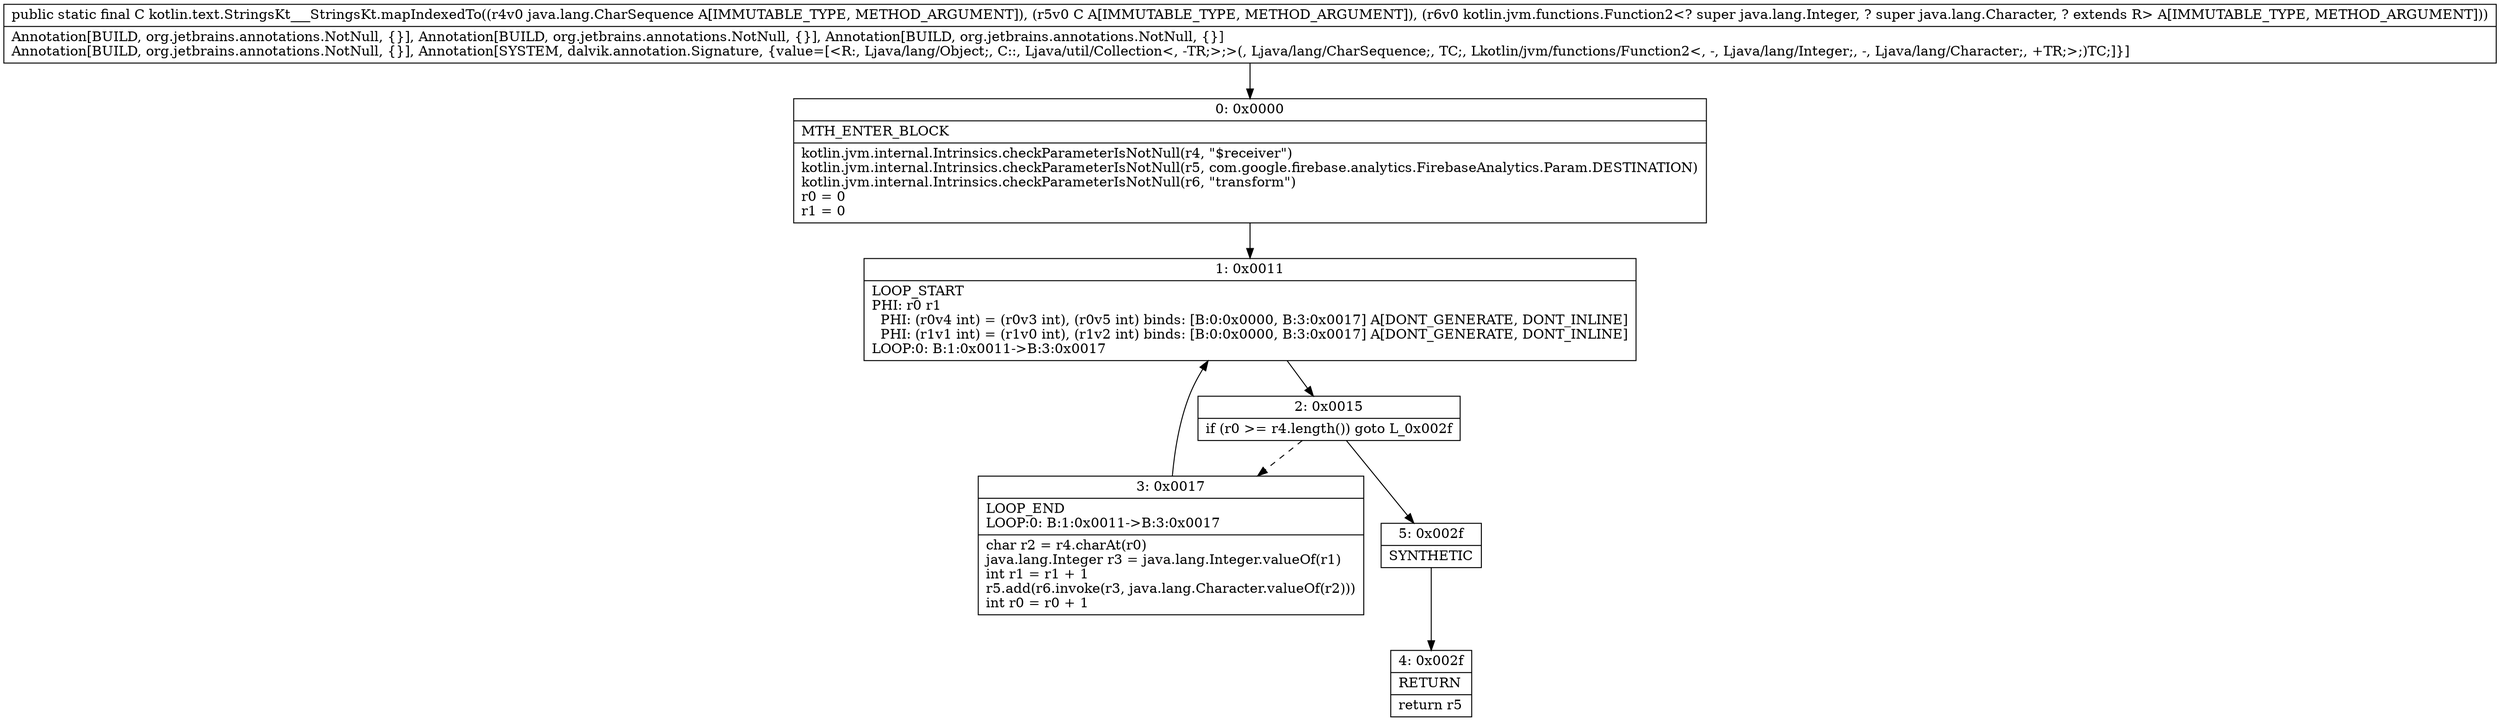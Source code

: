 digraph "CFG forkotlin.text.StringsKt___StringsKt.mapIndexedTo(Ljava\/lang\/CharSequence;Ljava\/util\/Collection;Lkotlin\/jvm\/functions\/Function2;)Ljava\/util\/Collection;" {
Node_0 [shape=record,label="{0\:\ 0x0000|MTH_ENTER_BLOCK\l|kotlin.jvm.internal.Intrinsics.checkParameterIsNotNull(r4, \"$receiver\")\lkotlin.jvm.internal.Intrinsics.checkParameterIsNotNull(r5, com.google.firebase.analytics.FirebaseAnalytics.Param.DESTINATION)\lkotlin.jvm.internal.Intrinsics.checkParameterIsNotNull(r6, \"transform\")\lr0 = 0\lr1 = 0\l}"];
Node_1 [shape=record,label="{1\:\ 0x0011|LOOP_START\lPHI: r0 r1 \l  PHI: (r0v4 int) = (r0v3 int), (r0v5 int) binds: [B:0:0x0000, B:3:0x0017] A[DONT_GENERATE, DONT_INLINE]\l  PHI: (r1v1 int) = (r1v0 int), (r1v2 int) binds: [B:0:0x0000, B:3:0x0017] A[DONT_GENERATE, DONT_INLINE]\lLOOP:0: B:1:0x0011\-\>B:3:0x0017\l}"];
Node_2 [shape=record,label="{2\:\ 0x0015|if (r0 \>= r4.length()) goto L_0x002f\l}"];
Node_3 [shape=record,label="{3\:\ 0x0017|LOOP_END\lLOOP:0: B:1:0x0011\-\>B:3:0x0017\l|char r2 = r4.charAt(r0)\ljava.lang.Integer r3 = java.lang.Integer.valueOf(r1)\lint r1 = r1 + 1\lr5.add(r6.invoke(r3, java.lang.Character.valueOf(r2)))\lint r0 = r0 + 1\l}"];
Node_4 [shape=record,label="{4\:\ 0x002f|RETURN\l|return r5\l}"];
Node_5 [shape=record,label="{5\:\ 0x002f|SYNTHETIC\l}"];
MethodNode[shape=record,label="{public static final C kotlin.text.StringsKt___StringsKt.mapIndexedTo((r4v0 java.lang.CharSequence A[IMMUTABLE_TYPE, METHOD_ARGUMENT]), (r5v0 C A[IMMUTABLE_TYPE, METHOD_ARGUMENT]), (r6v0 kotlin.jvm.functions.Function2\<? super java.lang.Integer, ? super java.lang.Character, ? extends R\> A[IMMUTABLE_TYPE, METHOD_ARGUMENT]))  | Annotation[BUILD, org.jetbrains.annotations.NotNull, \{\}], Annotation[BUILD, org.jetbrains.annotations.NotNull, \{\}], Annotation[BUILD, org.jetbrains.annotations.NotNull, \{\}]\lAnnotation[BUILD, org.jetbrains.annotations.NotNull, \{\}], Annotation[SYSTEM, dalvik.annotation.Signature, \{value=[\<R:, Ljava\/lang\/Object;, C::, Ljava\/util\/Collection\<, \-TR;\>;\>(, Ljava\/lang\/CharSequence;, TC;, Lkotlin\/jvm\/functions\/Function2\<, \-, Ljava\/lang\/Integer;, \-, Ljava\/lang\/Character;, +TR;\>;)TC;]\}]\l}"];
MethodNode -> Node_0;
Node_0 -> Node_1;
Node_1 -> Node_2;
Node_2 -> Node_3[style=dashed];
Node_2 -> Node_5;
Node_3 -> Node_1;
Node_5 -> Node_4;
}


